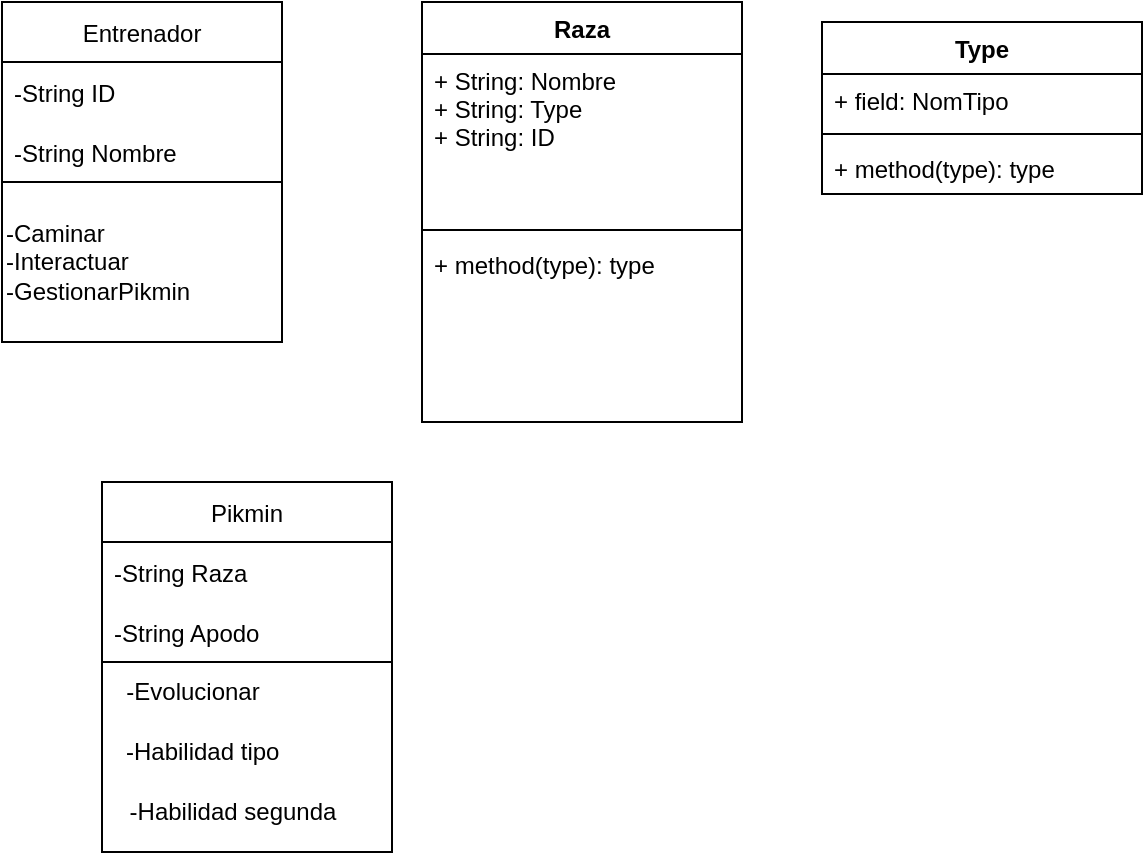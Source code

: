 <mxfile version="20.5.1" type="github">
  <diagram id="fHtJ7WiXhjpOoc_YXKou" name="Página-1">
    <mxGraphModel dx="1422" dy="737" grid="1" gridSize="10" guides="1" tooltips="1" connect="1" arrows="1" fold="1" page="1" pageScale="1" pageWidth="827" pageHeight="1169" math="0" shadow="0">
      <root>
        <mxCell id="0" />
        <mxCell id="1" parent="0" />
        <mxCell id="VdDlaUOOZkIFanLTFvpt-1" value="Entrenador" style="swimlane;fontStyle=0;childLayout=stackLayout;horizontal=1;startSize=30;horizontalStack=0;resizeParent=1;resizeParentMax=0;resizeLast=0;collapsible=1;marginBottom=0;" vertex="1" parent="1">
          <mxGeometry x="70" y="40" width="140" height="170" as="geometry" />
        </mxCell>
        <mxCell id="VdDlaUOOZkIFanLTFvpt-2" value="-String ID" style="text;strokeColor=none;fillColor=none;align=left;verticalAlign=middle;spacingLeft=4;spacingRight=4;overflow=hidden;points=[[0,0.5],[1,0.5]];portConstraint=eastwest;rotatable=0;" vertex="1" parent="VdDlaUOOZkIFanLTFvpt-1">
          <mxGeometry y="30" width="140" height="30" as="geometry" />
        </mxCell>
        <mxCell id="VdDlaUOOZkIFanLTFvpt-3" value="-String Nombre" style="text;strokeColor=none;fillColor=none;align=left;verticalAlign=middle;spacingLeft=4;spacingRight=4;overflow=hidden;points=[[0,0.5],[1,0.5]];portConstraint=eastwest;rotatable=0;" vertex="1" parent="VdDlaUOOZkIFanLTFvpt-1">
          <mxGeometry y="60" width="140" height="30" as="geometry" />
        </mxCell>
        <mxCell id="VdDlaUOOZkIFanLTFvpt-5" value="-Caminar&lt;br&gt;-Interactuar&lt;br&gt;-GestionarPikmin" style="whiteSpace=wrap;html=1;aspect=fixed;align=left;" vertex="1" parent="VdDlaUOOZkIFanLTFvpt-1">
          <mxGeometry y="90" width="140" height="80" as="geometry" />
        </mxCell>
        <mxCell id="VdDlaUOOZkIFanLTFvpt-6" value="Pikmin" style="swimlane;fontStyle=0;childLayout=stackLayout;horizontal=1;startSize=30;horizontalStack=0;resizeParent=1;resizeParentMax=0;resizeLast=0;collapsible=1;marginBottom=0;" vertex="1" parent="1">
          <mxGeometry x="120" y="280" width="145" height="185" as="geometry" />
        </mxCell>
        <mxCell id="VdDlaUOOZkIFanLTFvpt-7" value="-String Raza" style="text;strokeColor=none;fillColor=none;align=left;verticalAlign=middle;spacingLeft=4;spacingRight=4;overflow=hidden;points=[[0,0.5],[1,0.5]];portConstraint=eastwest;rotatable=0;" vertex="1" parent="VdDlaUOOZkIFanLTFvpt-6">
          <mxGeometry y="30" width="145" height="30" as="geometry" />
        </mxCell>
        <mxCell id="VdDlaUOOZkIFanLTFvpt-8" value="-String Apodo" style="text;strokeColor=none;fillColor=none;align=left;verticalAlign=middle;spacingLeft=4;spacingRight=4;overflow=hidden;points=[[0,0.5],[1,0.5]];portConstraint=eastwest;rotatable=0;" vertex="1" parent="VdDlaUOOZkIFanLTFvpt-6">
          <mxGeometry y="60" width="145" height="30" as="geometry" />
        </mxCell>
        <mxCell id="VdDlaUOOZkIFanLTFvpt-10" value="" style="swimlane;startSize=0;" vertex="1" parent="VdDlaUOOZkIFanLTFvpt-6">
          <mxGeometry y="90" width="145" height="95" as="geometry" />
        </mxCell>
        <mxCell id="VdDlaUOOZkIFanLTFvpt-11" value="-Evolucionar" style="text;html=1;align=center;verticalAlign=middle;resizable=0;points=[];autosize=1;strokeColor=none;fillColor=none;" vertex="1" parent="VdDlaUOOZkIFanLTFvpt-10">
          <mxGeometry width="90" height="30" as="geometry" />
        </mxCell>
        <mxCell id="VdDlaUOOZkIFanLTFvpt-22" value="&amp;nbsp; &amp;nbsp;-Habilidad tipo" style="text;html=1;align=left;verticalAlign=middle;resizable=0;points=[];autosize=1;strokeColor=none;fillColor=none;" vertex="1" parent="VdDlaUOOZkIFanLTFvpt-10">
          <mxGeometry y="30" width="110" height="30" as="geometry" />
        </mxCell>
        <mxCell id="VdDlaUOOZkIFanLTFvpt-27" value="-Habilidad segunda" style="text;html=1;align=center;verticalAlign=middle;resizable=0;points=[];autosize=1;strokeColor=none;fillColor=none;" vertex="1" parent="VdDlaUOOZkIFanLTFvpt-10">
          <mxGeometry y="60" width="130" height="30" as="geometry" />
        </mxCell>
        <mxCell id="VdDlaUOOZkIFanLTFvpt-34" value="Type" style="swimlane;fontStyle=1;align=center;verticalAlign=top;childLayout=stackLayout;horizontal=1;startSize=26;horizontalStack=0;resizeParent=1;resizeParentMax=0;resizeLast=0;collapsible=1;marginBottom=0;" vertex="1" parent="1">
          <mxGeometry x="480" y="50" width="160" height="86" as="geometry" />
        </mxCell>
        <mxCell id="VdDlaUOOZkIFanLTFvpt-35" value="+ field: NomTipo" style="text;strokeColor=none;fillColor=none;align=left;verticalAlign=top;spacingLeft=4;spacingRight=4;overflow=hidden;rotatable=0;points=[[0,0.5],[1,0.5]];portConstraint=eastwest;" vertex="1" parent="VdDlaUOOZkIFanLTFvpt-34">
          <mxGeometry y="26" width="160" height="26" as="geometry" />
        </mxCell>
        <mxCell id="VdDlaUOOZkIFanLTFvpt-36" value="" style="line;strokeWidth=1;fillColor=none;align=left;verticalAlign=middle;spacingTop=-1;spacingLeft=3;spacingRight=3;rotatable=0;labelPosition=right;points=[];portConstraint=eastwest;strokeColor=inherit;" vertex="1" parent="VdDlaUOOZkIFanLTFvpt-34">
          <mxGeometry y="52" width="160" height="8" as="geometry" />
        </mxCell>
        <mxCell id="VdDlaUOOZkIFanLTFvpt-37" value="+ method(type): type" style="text;strokeColor=none;fillColor=none;align=left;verticalAlign=top;spacingLeft=4;spacingRight=4;overflow=hidden;rotatable=0;points=[[0,0.5],[1,0.5]];portConstraint=eastwest;" vertex="1" parent="VdDlaUOOZkIFanLTFvpt-34">
          <mxGeometry y="60" width="160" height="26" as="geometry" />
        </mxCell>
        <mxCell id="VdDlaUOOZkIFanLTFvpt-47" value="Raza" style="swimlane;fontStyle=1;align=center;verticalAlign=top;childLayout=stackLayout;horizontal=1;startSize=26;horizontalStack=0;resizeParent=1;resizeParentMax=0;resizeLast=0;collapsible=1;marginBottom=0;" vertex="1" parent="1">
          <mxGeometry x="280" y="40" width="160" height="210" as="geometry" />
        </mxCell>
        <mxCell id="VdDlaUOOZkIFanLTFvpt-48" value="+ String: Nombre&#xa;+ String: Type&#xa;+ String: ID" style="text;strokeColor=none;fillColor=none;align=left;verticalAlign=top;spacingLeft=4;spacingRight=4;overflow=hidden;rotatable=0;points=[[0,0.5],[1,0.5]];portConstraint=eastwest;" vertex="1" parent="VdDlaUOOZkIFanLTFvpt-47">
          <mxGeometry y="26" width="160" height="84" as="geometry" />
        </mxCell>
        <mxCell id="VdDlaUOOZkIFanLTFvpt-49" value="" style="line;strokeWidth=1;fillColor=none;align=left;verticalAlign=middle;spacingTop=-1;spacingLeft=3;spacingRight=3;rotatable=0;labelPosition=right;points=[];portConstraint=eastwest;strokeColor=inherit;" vertex="1" parent="VdDlaUOOZkIFanLTFvpt-47">
          <mxGeometry y="110" width="160" height="8" as="geometry" />
        </mxCell>
        <mxCell id="VdDlaUOOZkIFanLTFvpt-50" value="+ method(type): type" style="text;strokeColor=none;fillColor=none;align=left;verticalAlign=top;spacingLeft=4;spacingRight=4;overflow=hidden;rotatable=0;points=[[0,0.5],[1,0.5]];portConstraint=eastwest;" vertex="1" parent="VdDlaUOOZkIFanLTFvpt-47">
          <mxGeometry y="118" width="160" height="92" as="geometry" />
        </mxCell>
      </root>
    </mxGraphModel>
  </diagram>
</mxfile>
